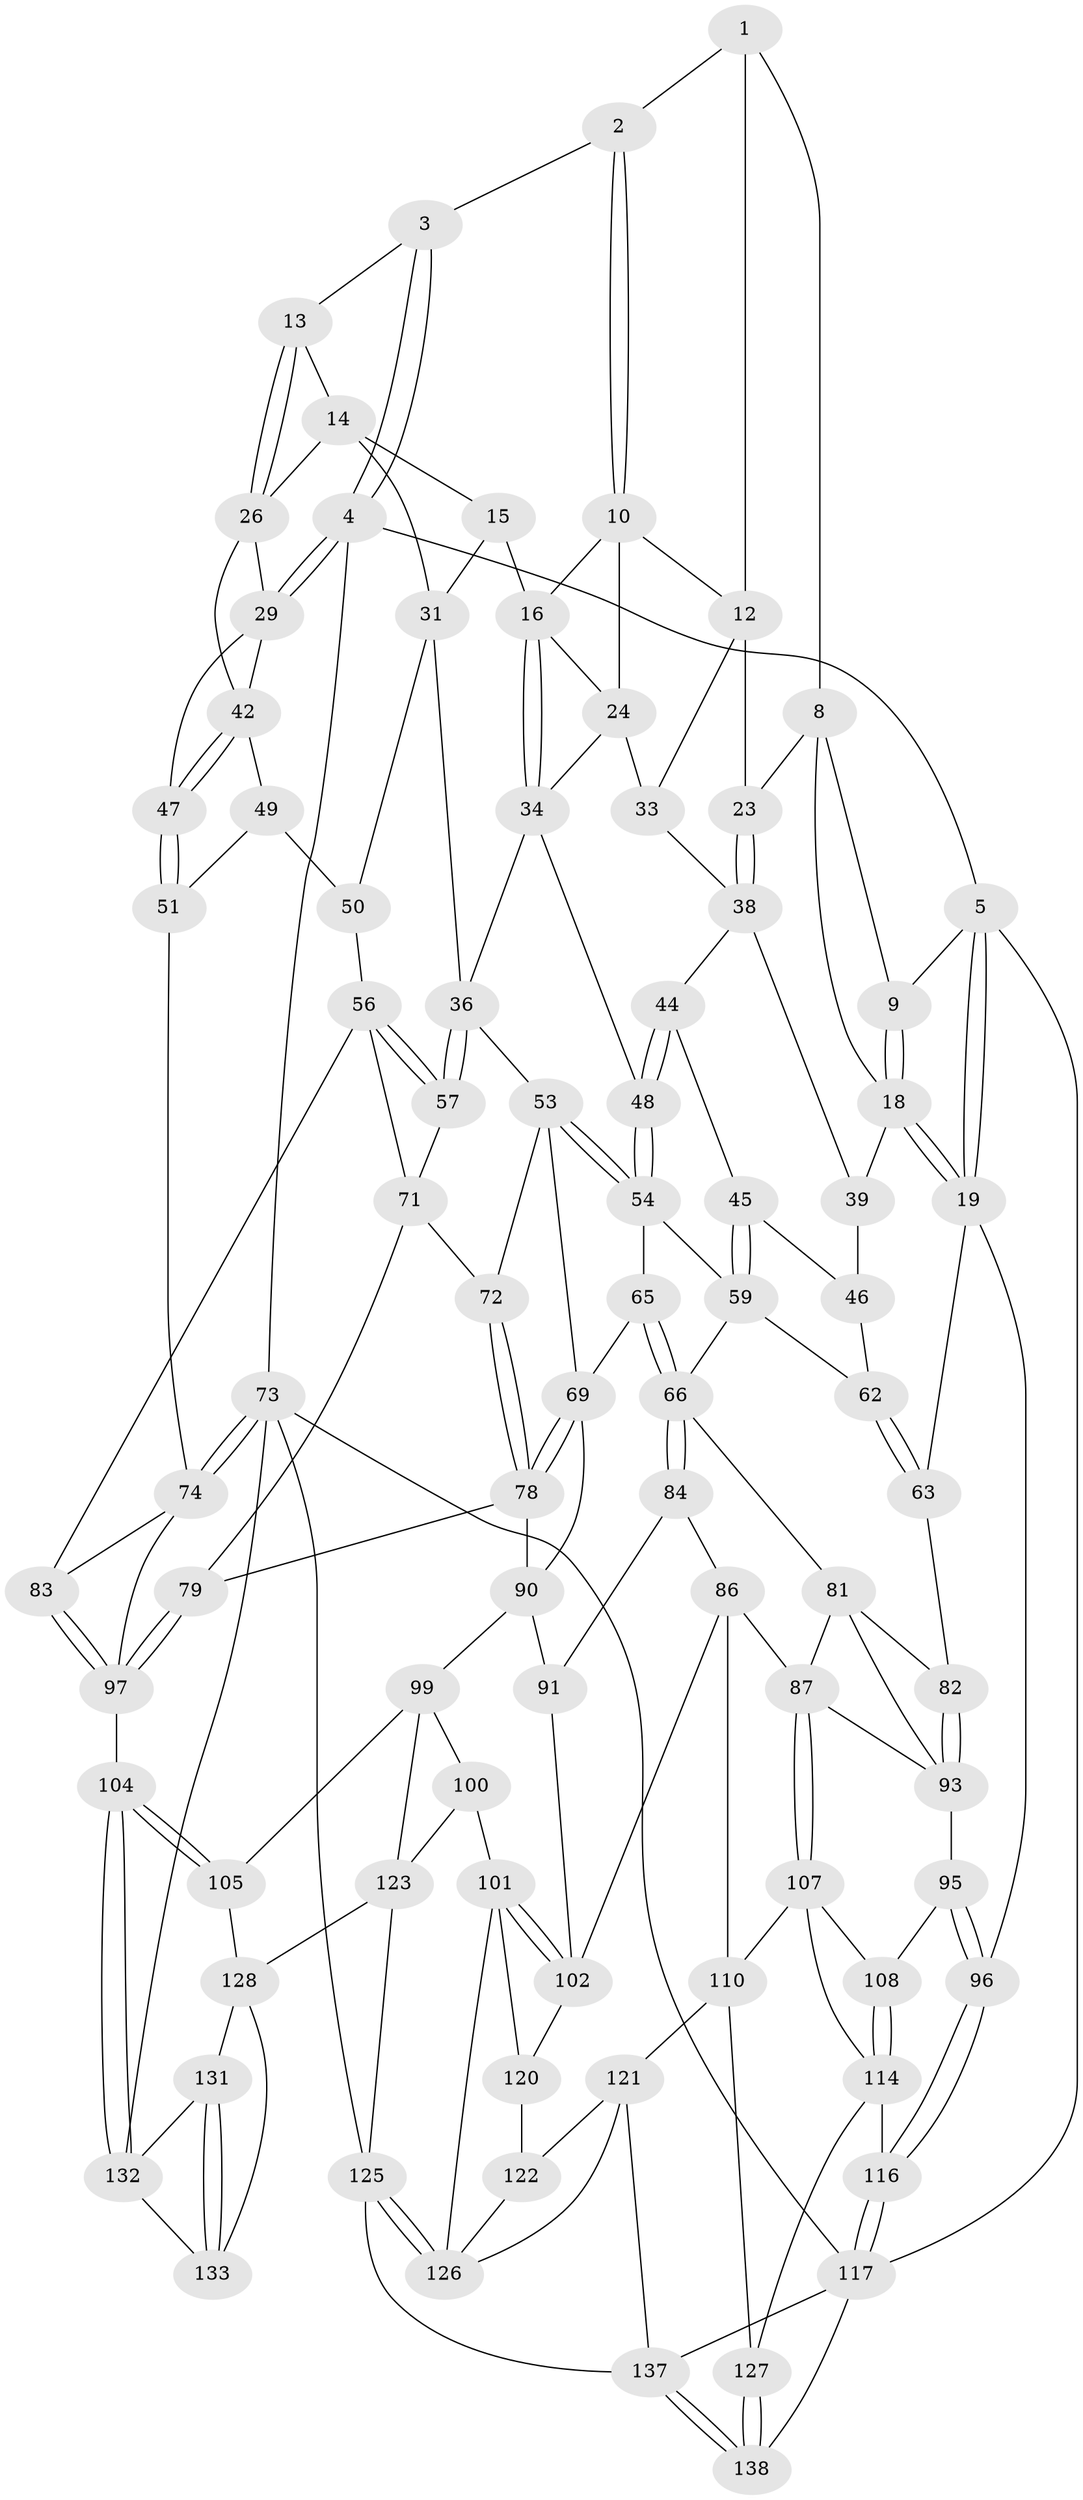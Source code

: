 // original degree distribution, {3: 0.014285714285714285, 4: 0.24285714285714285, 6: 0.22857142857142856, 5: 0.5142857142857142}
// Generated by graph-tools (version 1.1) at 2025/42/03/06/25 10:42:34]
// undirected, 87 vertices, 193 edges
graph export_dot {
graph [start="1"]
  node [color=gray90,style=filled];
  1 [pos="+0.38653506209759647+0",super="+7"];
  2 [pos="+0.5230273216461226+0"];
  3 [pos="+0.8080553088047295+0"];
  4 [pos="+1+0"];
  5 [pos="+0+0",super="+6"];
  8 [pos="+0.17563965278045987+0.09669638539526224",super="+20"];
  9 [pos="+0.11852649830682474+0.05604178885827369"];
  10 [pos="+0.5505609063567327+0.05948248036349596",super="+11"];
  12 [pos="+0.3241592641582415+0.10204672007486922",super="+22"];
  13 [pos="+0.7934520227113175+0.09307804025426211"];
  14 [pos="+0.6869544542902114+0.1185356177239126",super="+28"];
  15 [pos="+0.6511109099183183+0.11940237696872949"];
  16 [pos="+0.5689017864176933+0.08626368784487348",super="+17"];
  18 [pos="+0+0.22139795111472785",super="+21"];
  19 [pos="+0+0.2169443683585356",super="+64"];
  23 [pos="+0.18080108738432127+0.16459326395980556"];
  24 [pos="+0.40270004841497475+0.24921990078972817",super="+25"];
  26 [pos="+0.8208553506711117+0.12732954831913834",super="+27"];
  29 [pos="+1+0",super="+30"];
  31 [pos="+0.7154987869977472+0.3098203357880416",super="+32"];
  33 [pos="+0.2986251851989168+0.2939426446155617"];
  34 [pos="+0.5513456504103944+0.28275517189706945",super="+35"];
  36 [pos="+0.6518299018460698+0.349597436424894",super="+37"];
  38 [pos="+0.1897002870811198+0.2173943628234176",super="+41"];
  39 [pos="+0.1708081652581453+0.24529732028191753",super="+40"];
  42 [pos="+0.9567712945373265+0.24631173550799842",super="+43"];
  44 [pos="+0.2848910896761583+0.32069358135543863"];
  45 [pos="+0.2825635669554052+0.32435057886975877"];
  46 [pos="+0.2688232817695295+0.33197737144968625",super="+60"];
  47 [pos="+1+0.14054113749088762"];
  48 [pos="+0.42921558452552105+0.386562237944368"];
  49 [pos="+0.9057156004279832+0.28234504221880224",super="+52"];
  50 [pos="+0.8424609692441473+0.37073378191744355",super="+55"];
  51 [pos="+1+0.5130034022350987"];
  53 [pos="+0.512247272381389+0.42755331170672756",super="+68"];
  54 [pos="+0.43159938456673685+0.4115563346100788",super="+58"];
  56 [pos="+0.845937997527244+0.4864065905595745",super="+76"];
  57 [pos="+0.6736679528794126+0.4156578006491141"];
  59 [pos="+0.3492554317929179+0.427457035262553",super="+61"];
  62 [pos="+0.14915487586202386+0.42993383373084204"];
  63 [pos="+0.13715571669061993+0.47515497608855"];
  65 [pos="+0.41915130631574893+0.5329254664565792"];
  66 [pos="+0.36829759228414927+0.5618377368521376",super="+67"];
  69 [pos="+0.50168610250961+0.5470337933413809",super="+70"];
  71 [pos="+0.6599695927947892+0.47482011683673897",super="+77"];
  72 [pos="+0.624325458879979+0.5034687277648154"];
  73 [pos="+1+1",super="+134"];
  74 [pos="+1+1",super="+75"];
  78 [pos="+0.5654043619410034+0.5648905998137587",super="+80"];
  79 [pos="+0.6829237613924138+0.6720959080150178"];
  81 [pos="+0.3198540796901092+0.5551779641872815",super="+89"];
  82 [pos="+0.14427657885420142+0.5119733897989893"];
  83 [pos="+0.8600801802065046+0.6941089370378182"];
  84 [pos="+0.37385848603009403+0.58885936234877",super="+85"];
  86 [pos="+0.27108529719484603+0.7115915134038371",super="+109"];
  87 [pos="+0.25745876286745956+0.7047019160479673",super="+88"];
  90 [pos="+0.46590872686549456+0.6553619531781213",super="+92"];
  91 [pos="+0.417491782526545+0.6439538509007482",super="+98"];
  93 [pos="+0.1420937775847906+0.5408149423755317",super="+94"];
  95 [pos="+0.02939708318461426+0.682091504561119"];
  96 [pos="+0+0.6978661542211713"];
  97 [pos="+0.8093293407763851+0.7649907487035322",super="+103"];
  99 [pos="+0.5175049618873816+0.7706127747371132",super="+106"];
  100 [pos="+0.4959054172256857+0.7787998627770819"];
  101 [pos="+0.454548087279429+0.791999045971707",super="+119"];
  102 [pos="+0.3503116514027662+0.7444183588652424",super="+113"];
  104 [pos="+0.8002345296502129+0.8080299364293312"];
  105 [pos="+0.5666425302806403+0.8204497398730537"];
  107 [pos="+0.15984627851164843+0.7768265530807071",super="+112"];
  108 [pos="+0.09065030252366901+0.7450070317751168"];
  110 [pos="+0.242324440912638+0.8869397104069482",super="+111"];
  114 [pos="+0.06604134437472145+0.8350026850950099",super="+115"];
  116 [pos="+0+0.8730022975259452"];
  117 [pos="+0+0.8946828133784224",super="+118"];
  120 [pos="+0.32567815578448195+0.840195129149236"];
  121 [pos="+0.24698036765612394+0.8868827360319209",super="+136"];
  122 [pos="+0.3027283769435234+0.8762821775957325"];
  123 [pos="+0.5166985867890637+0.9435883329521798",super="+124"];
  125 [pos="+0.4714551779234398+0.9740333582041673",super="+139"];
  126 [pos="+0.40332229200221487+0.915555540518716",super="+130"];
  127 [pos="+0.17122528295207737+0.9569845963111352"];
  128 [pos="+0.6098051098245436+0.8938442576358412",super="+129"];
  131 [pos="+0.617384921192851+0.8997528501509517"];
  132 [pos="+0.7496620471559381+0.8686684980741499",super="+135"];
  133 [pos="+0.6423379277507403+1"];
  137 [pos="+0.21196944505091772+1",super="+140"];
  138 [pos="+0.1697703472318479+0.968210106354026"];
  1 -- 2;
  1 -- 8;
  1 -- 12;
  2 -- 3;
  2 -- 10;
  2 -- 10;
  3 -- 4;
  3 -- 4;
  3 -- 13;
  4 -- 5;
  4 -- 29;
  4 -- 29;
  4 -- 73;
  5 -- 19;
  5 -- 19;
  5 -- 117;
  5 -- 9;
  8 -- 9;
  8 -- 23;
  8 -- 18;
  9 -- 18;
  9 -- 18;
  10 -- 12;
  10 -- 16;
  10 -- 24;
  12 -- 33;
  12 -- 23;
  13 -- 14;
  13 -- 26;
  13 -- 26;
  14 -- 15;
  14 -- 31;
  14 -- 26;
  15 -- 16;
  15 -- 31;
  16 -- 34;
  16 -- 34;
  16 -- 24;
  18 -- 19;
  18 -- 19;
  18 -- 39;
  19 -- 96;
  19 -- 63;
  23 -- 38;
  23 -- 38;
  24 -- 34;
  24 -- 33;
  26 -- 29;
  26 -- 42;
  29 -- 47;
  29 -- 42;
  31 -- 50;
  31 -- 36;
  33 -- 38;
  34 -- 48;
  34 -- 36;
  36 -- 57;
  36 -- 57;
  36 -- 53;
  38 -- 39;
  38 -- 44;
  39 -- 46 [weight=2];
  42 -- 47;
  42 -- 47;
  42 -- 49;
  44 -- 45;
  44 -- 48;
  44 -- 48;
  45 -- 46;
  45 -- 59;
  45 -- 59;
  46 -- 62;
  47 -- 51;
  47 -- 51;
  48 -- 54;
  48 -- 54;
  49 -- 50 [weight=2];
  49 -- 51;
  50 -- 56;
  51 -- 74;
  53 -- 54;
  53 -- 54;
  53 -- 72;
  53 -- 69;
  54 -- 65;
  54 -- 59;
  56 -- 57;
  56 -- 57;
  56 -- 83;
  56 -- 71;
  57 -- 71;
  59 -- 66;
  59 -- 62;
  62 -- 63;
  62 -- 63;
  63 -- 82;
  65 -- 66;
  65 -- 66;
  65 -- 69;
  66 -- 84;
  66 -- 84;
  66 -- 81;
  69 -- 78;
  69 -- 78;
  69 -- 90;
  71 -- 72;
  71 -- 79;
  72 -- 78;
  72 -- 78;
  73 -- 74;
  73 -- 74;
  73 -- 132;
  73 -- 125;
  73 -- 117;
  74 -- 97;
  74 -- 83;
  78 -- 90;
  78 -- 79;
  79 -- 97;
  79 -- 97;
  81 -- 82;
  81 -- 93;
  81 -- 87;
  82 -- 93;
  82 -- 93;
  83 -- 97;
  83 -- 97;
  84 -- 91 [weight=2];
  84 -- 86;
  86 -- 87;
  86 -- 110;
  86 -- 102;
  87 -- 107;
  87 -- 107;
  87 -- 93;
  90 -- 91;
  90 -- 99;
  91 -- 102;
  93 -- 95;
  95 -- 96;
  95 -- 96;
  95 -- 108;
  96 -- 116;
  96 -- 116;
  97 -- 104;
  99 -- 100;
  99 -- 123;
  99 -- 105;
  100 -- 101;
  100 -- 123;
  101 -- 102;
  101 -- 102;
  101 -- 120;
  101 -- 126;
  102 -- 120;
  104 -- 105;
  104 -- 105;
  104 -- 132;
  104 -- 132;
  105 -- 128;
  107 -- 108;
  107 -- 114;
  107 -- 110;
  108 -- 114;
  108 -- 114;
  110 -- 121;
  110 -- 127;
  114 -- 116;
  114 -- 127;
  116 -- 117;
  116 -- 117;
  117 -- 138;
  117 -- 137;
  120 -- 122;
  121 -- 122;
  121 -- 137;
  121 -- 126;
  122 -- 126;
  123 -- 128;
  123 -- 125;
  125 -- 126;
  125 -- 126;
  125 -- 137;
  127 -- 138;
  127 -- 138;
  128 -- 131;
  128 -- 133;
  131 -- 132;
  131 -- 133;
  131 -- 133;
  132 -- 133;
  137 -- 138;
  137 -- 138;
}
